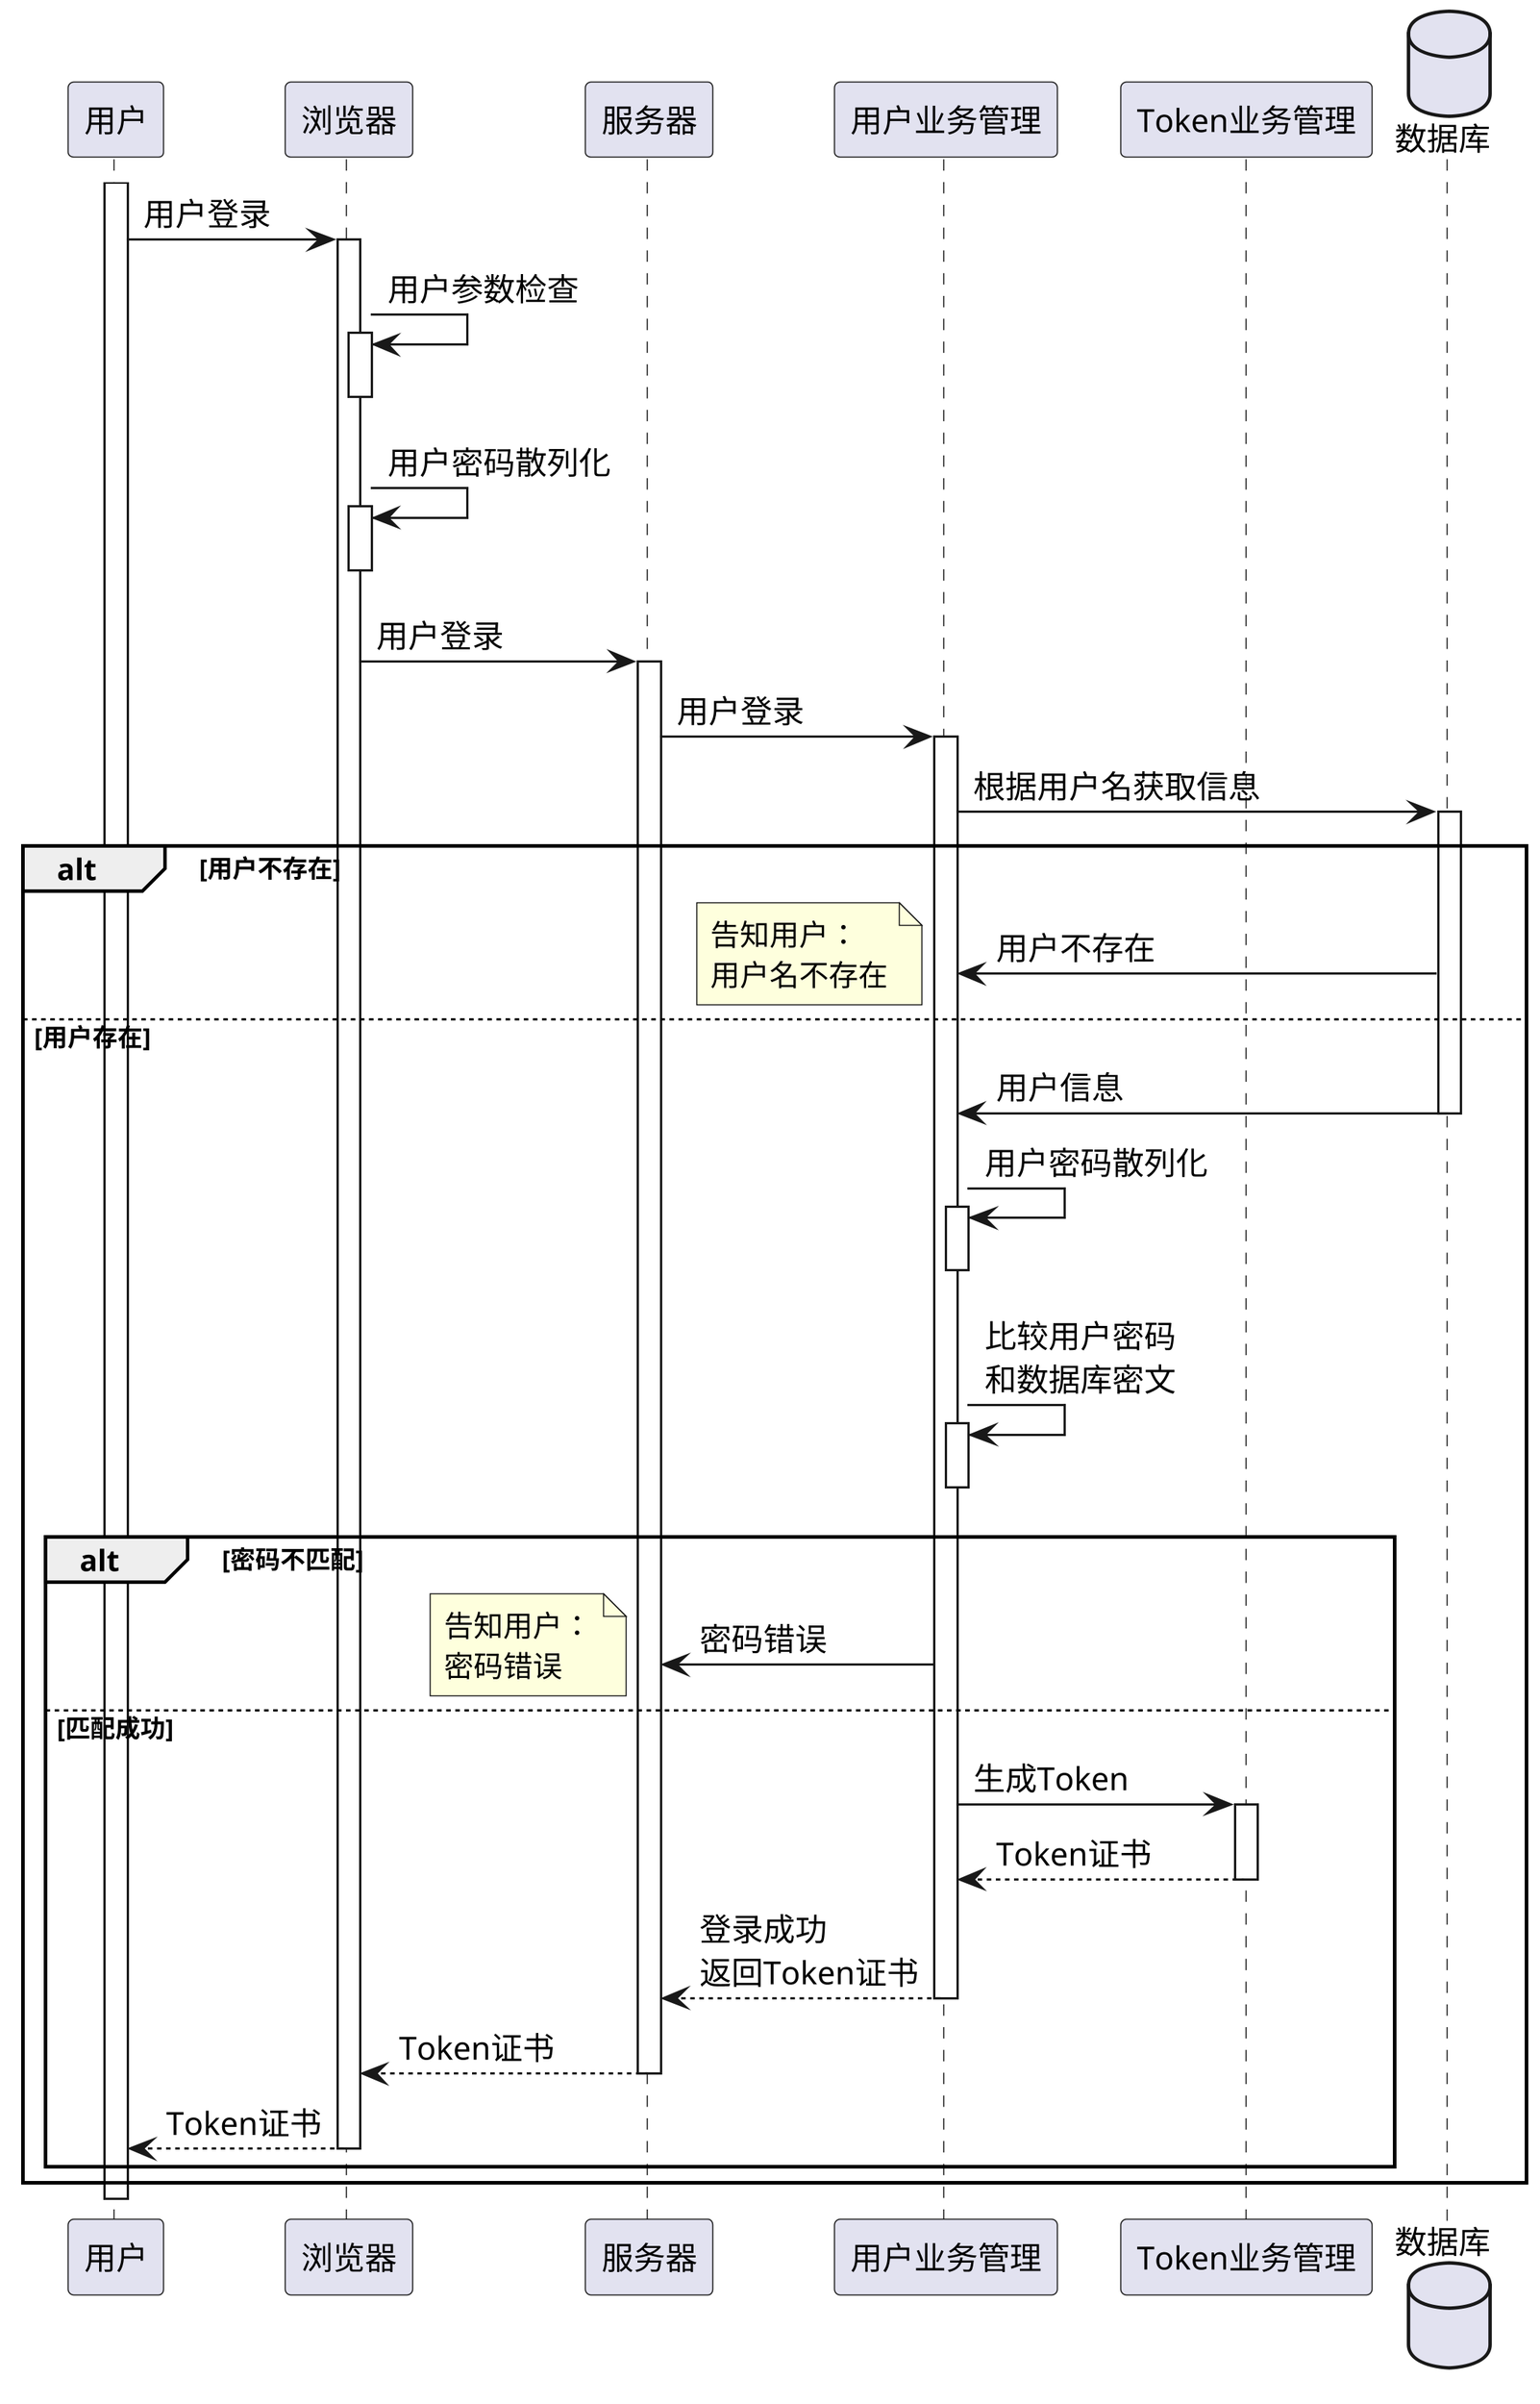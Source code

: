 @startuml
'https://plantuml.com/sequence-diagram
skinparam shadowing false
skinparam defaultFontName xfonts-wqy
skinparam defaultFontName times
skinparam dpi 300
skinparam activity  {
    DiamondFontSize 14
    ArrowFontSize 14
    FontSize 14
}

participant 用户 as User
participant 浏览器 as Browser
participant 服务器 as Server
participant 用户业务管理 as UserService
participant Token业务管理 as TokenService
database 数据库 as DB

activate User
User -> Browser ++: 用户登录
Browser -> Browser ++--: 用户参数检查
Browser -> Browser ++--: 用户密码散列化
Browser -> Server ++ : 用户登录
Server -> UserService ++: 用户登录
UserService -> DB ++: 根据用户名获取信息
alt 用户不存在
    UserService <- DB: 用户不存在
note left: 告知用户：\n用户名不存在
else 用户存在
    UserService <- DB --: 用户信息
    UserService -> UserService++--: 用户密码散列化
    UserService -> UserService++--: 比较用户密码\n和数据库密文
    alt 密码不匹配
        Server <- UserService : 密码错误
        note left: 告知用户：\n密码错误
    else 匹配成功
        UserService -> TokenService ++: 生成Token
        return Token证书
        return 登录成功\n返回Token证书
        return Token证书
        return Token证书
    end
end
deactivate User

@enduml